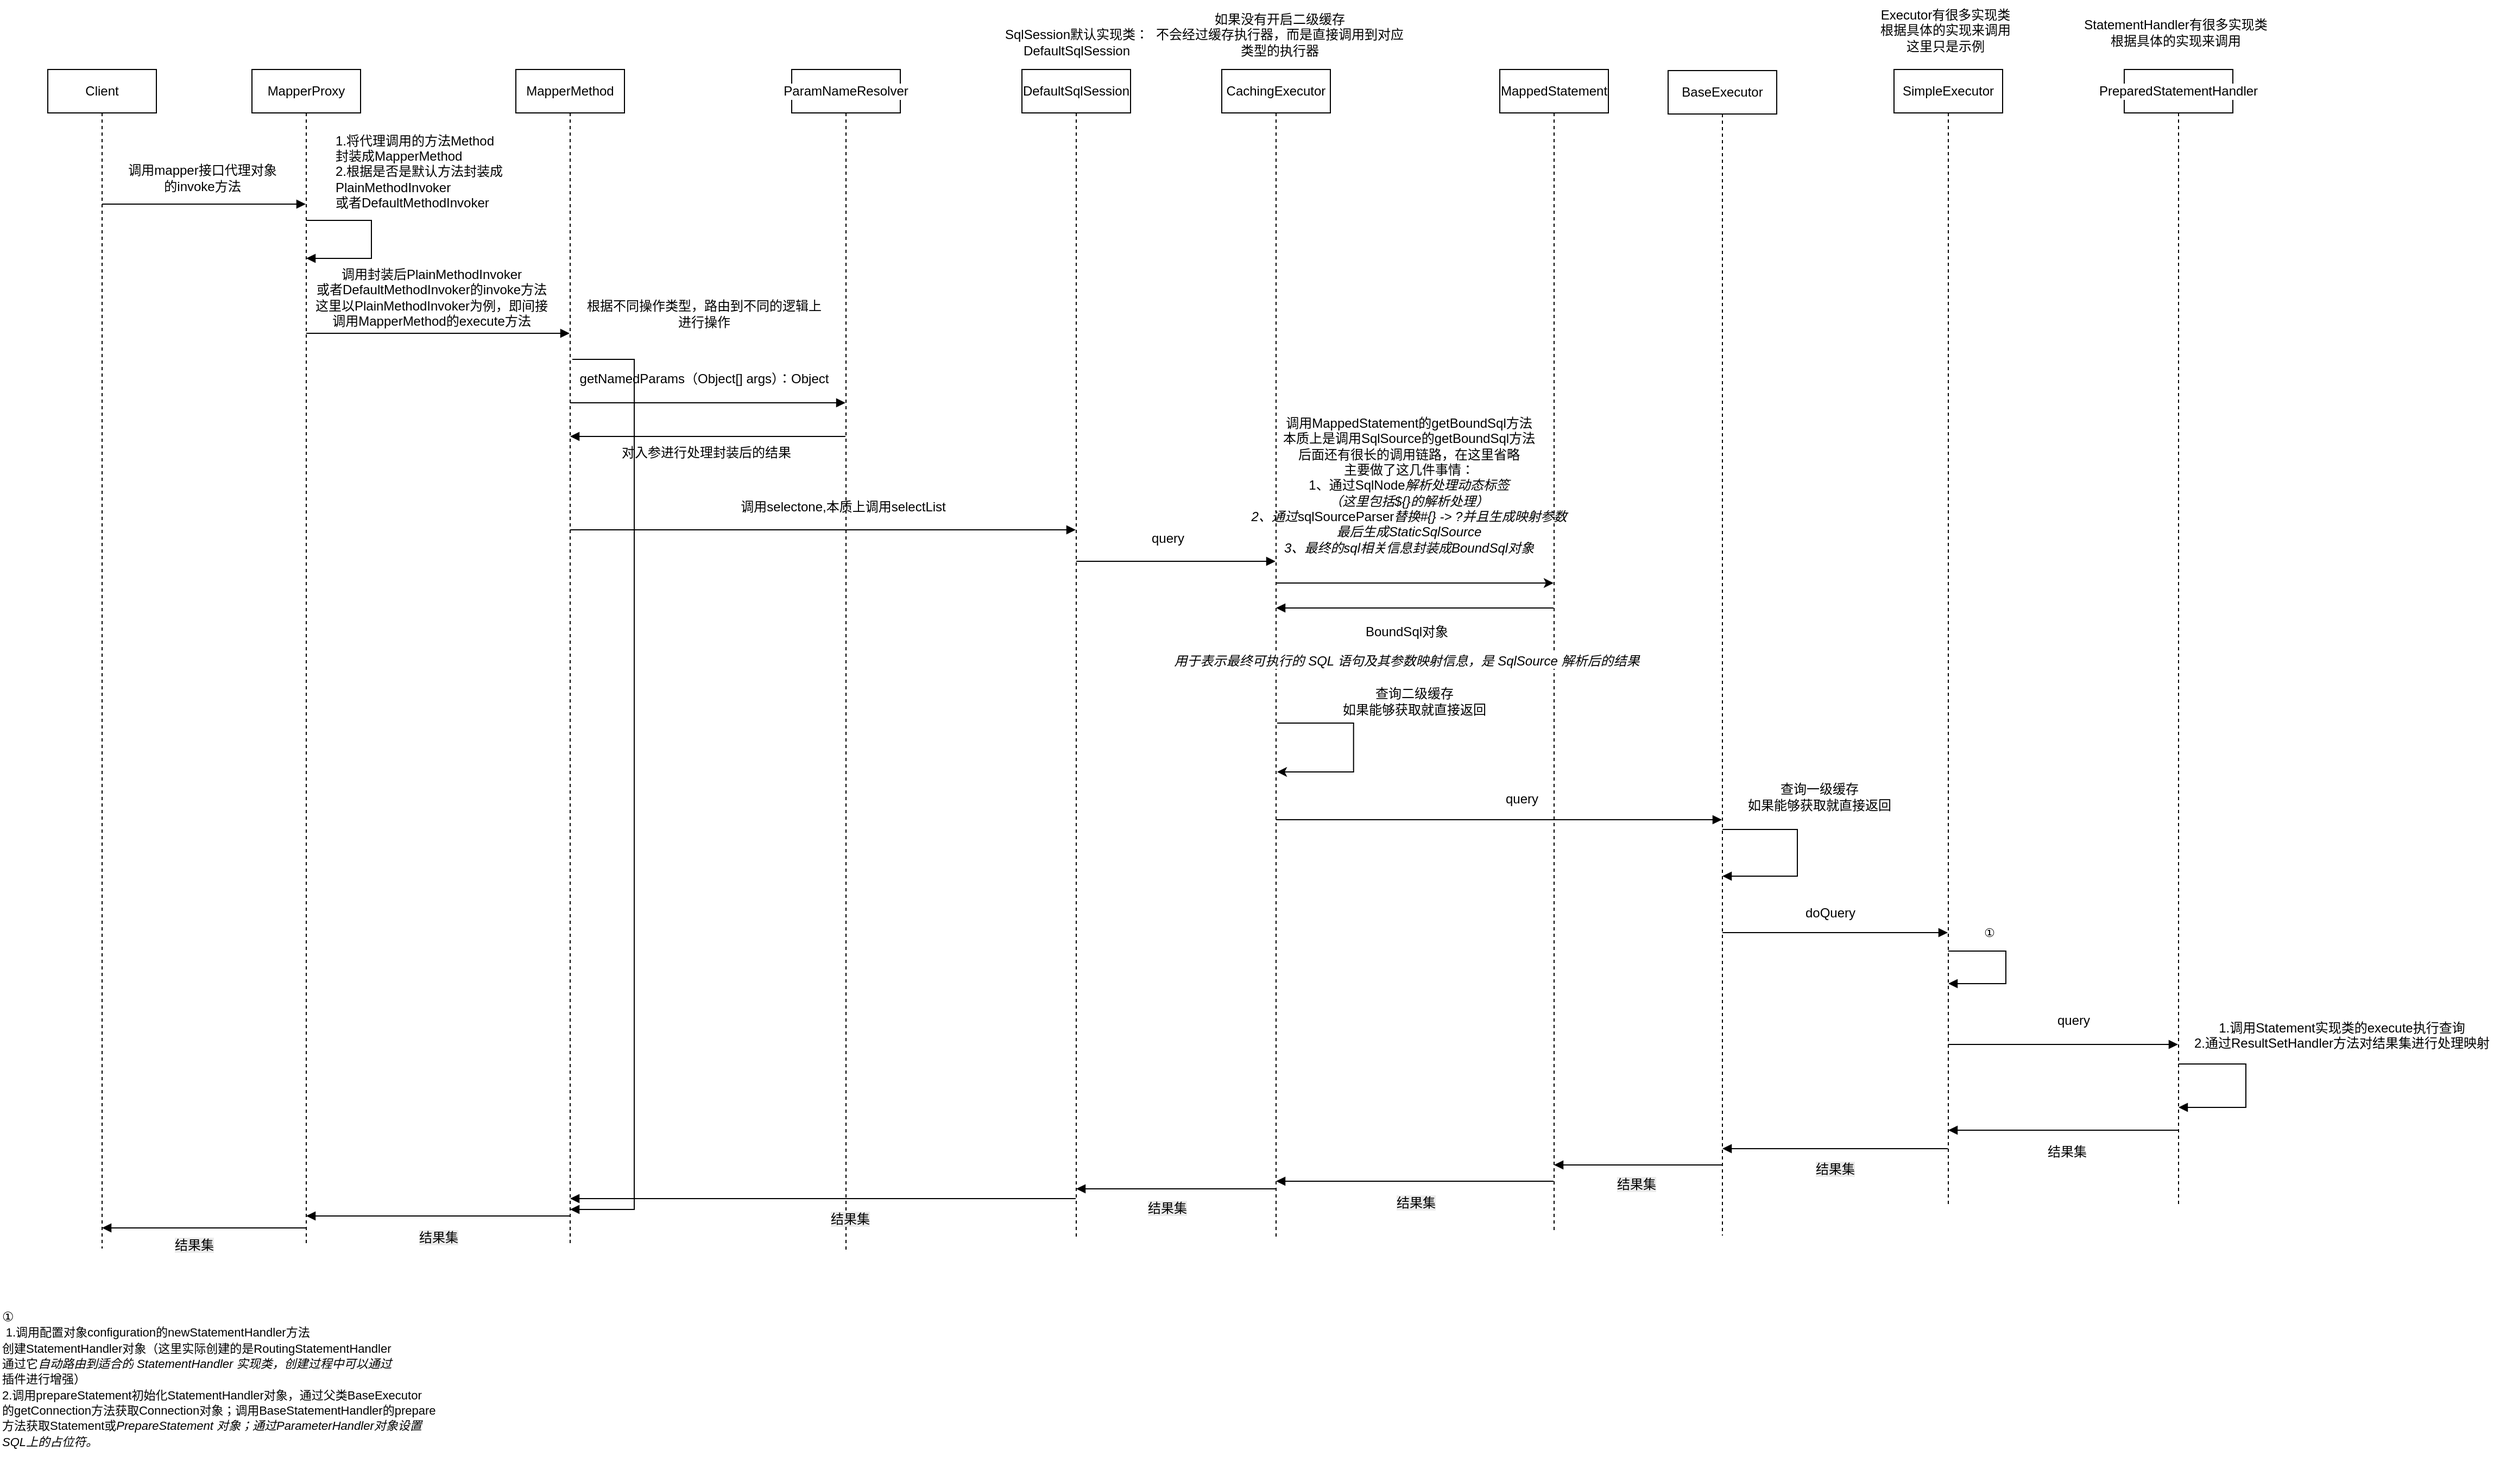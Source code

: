 <mxfile version="26.2.12">
  <diagram name="第 1 页" id="WrR6-rWOqpbrp9a6Z7LZ">
    <mxGraphModel dx="763" dy="392" grid="0" gridSize="10" guides="1" tooltips="1" connect="1" arrows="1" fold="1" page="1" pageScale="1" pageWidth="1920" pageHeight="1200" math="0" shadow="0">
      <root>
        <mxCell id="0" />
        <mxCell id="1" parent="0" />
        <mxCell id="6a11JjnXTWsjXByUQiAF-9" style="edgeStyle=orthogonalEdgeStyle;rounded=0;orthogonalLoop=1;jettySize=auto;html=1;curved=0;endArrow=block;endFill=1;" parent="1" source="6a11JjnXTWsjXByUQiAF-1" target="6a11JjnXTWsjXByUQiAF-2" edge="1">
          <mxGeometry relative="1" as="geometry">
            <Array as="points">
              <mxPoint x="438" y="326" />
              <mxPoint x="438" y="326" />
            </Array>
          </mxGeometry>
        </mxCell>
        <mxCell id="Hq1wdG8I5F35Qm4fbYcO-11" style="edgeStyle=orthogonalEdgeStyle;rounded=0;orthogonalLoop=1;jettySize=auto;html=1;curved=0;endArrow=block;endFill=1;" edge="1" parent="1" source="6a11JjnXTWsjXByUQiAF-1" target="6a11JjnXTWsjXByUQiAF-3">
          <mxGeometry relative="1" as="geometry">
            <Array as="points">
              <mxPoint x="226" y="1150" />
              <mxPoint x="226" y="1150" />
            </Array>
          </mxGeometry>
        </mxCell>
        <mxCell id="6a11JjnXTWsjXByUQiAF-1" value="MapperProxy" style="shape=umlLifeline;perimeter=lifelinePerimeter;whiteSpace=wrap;html=1;container=1;dropTarget=0;collapsible=0;recursiveResize=0;outlineConnect=0;portConstraint=eastwest;newEdgeStyle={&quot;curved&quot;:0,&quot;rounded&quot;:0};" parent="1" vertex="1">
          <mxGeometry x="246" y="83" width="100" height="1083" as="geometry" />
        </mxCell>
        <mxCell id="6a11JjnXTWsjXByUQiAF-14" style="edgeStyle=orthogonalEdgeStyle;rounded=0;orthogonalLoop=1;jettySize=auto;html=1;curved=0;endArrow=block;endFill=1;" parent="1" source="6a11JjnXTWsjXByUQiAF-2" target="6a11JjnXTWsjXByUQiAF-11" edge="1">
          <mxGeometry relative="1" as="geometry">
            <Array as="points">
              <mxPoint x="641" y="390" />
              <mxPoint x="641" y="390" />
            </Array>
          </mxGeometry>
        </mxCell>
        <mxCell id="6a11JjnXTWsjXByUQiAF-20" style="edgeStyle=orthogonalEdgeStyle;rounded=0;orthogonalLoop=1;jettySize=auto;html=1;curved=0;endArrow=block;endFill=1;" parent="1" source="6a11JjnXTWsjXByUQiAF-2" target="6a11JjnXTWsjXByUQiAF-18" edge="1">
          <mxGeometry relative="1" as="geometry">
            <Array as="points">
              <mxPoint x="922" y="507" />
              <mxPoint x="922" y="507" />
            </Array>
          </mxGeometry>
        </mxCell>
        <mxCell id="Hq1wdG8I5F35Qm4fbYcO-9" style="edgeStyle=orthogonalEdgeStyle;rounded=0;orthogonalLoop=1;jettySize=auto;html=1;curved=0;endArrow=block;endFill=1;" edge="1" parent="1" source="6a11JjnXTWsjXByUQiAF-2" target="6a11JjnXTWsjXByUQiAF-1">
          <mxGeometry relative="1" as="geometry">
            <Array as="points">
              <mxPoint x="415" y="1139" />
              <mxPoint x="415" y="1139" />
            </Array>
          </mxGeometry>
        </mxCell>
        <mxCell id="6a11JjnXTWsjXByUQiAF-2" value="&lt;div style=&quot;background-color:#ffffff;color:#080808&quot;&gt;&lt;div&gt;&lt;span style=&quot;color:#000000;&quot;&gt;MapperMethod&lt;/span&gt;&lt;/div&gt;&lt;/div&gt;" style="shape=umlLifeline;perimeter=lifelinePerimeter;whiteSpace=wrap;html=1;container=1;dropTarget=0;collapsible=0;recursiveResize=0;outlineConnect=0;portConstraint=eastwest;newEdgeStyle={&quot;curved&quot;:0,&quot;rounded&quot;:0};fontFamily=Helvetica;fontSize=12;" parent="1" vertex="1">
          <mxGeometry x="489" y="83" width="100" height="1081" as="geometry" />
        </mxCell>
        <mxCell id="6a11JjnXTWsjXByUQiAF-4" style="edgeStyle=orthogonalEdgeStyle;rounded=0;orthogonalLoop=1;jettySize=auto;html=1;curved=0;endArrow=block;endFill=1;" parent="1" source="6a11JjnXTWsjXByUQiAF-3" target="6a11JjnXTWsjXByUQiAF-1" edge="1">
          <mxGeometry relative="1" as="geometry">
            <Array as="points">
              <mxPoint x="239" y="207" />
              <mxPoint x="239" y="207" />
            </Array>
          </mxGeometry>
        </mxCell>
        <mxCell id="6a11JjnXTWsjXByUQiAF-3" value="Client" style="shape=umlLifeline;perimeter=lifelinePerimeter;whiteSpace=wrap;html=1;container=1;dropTarget=0;collapsible=0;recursiveResize=0;outlineConnect=0;portConstraint=eastwest;newEdgeStyle={&quot;curved&quot;:0,&quot;rounded&quot;:0};" parent="1" vertex="1">
          <mxGeometry x="58" y="83" width="100" height="1086" as="geometry" />
        </mxCell>
        <mxCell id="6a11JjnXTWsjXByUQiAF-6" value="调用mapper接口代理对象&lt;div&gt;的invoke方法&lt;/div&gt;" style="text;html=1;align=center;verticalAlign=middle;resizable=0;points=[];autosize=1;strokeColor=none;fillColor=none;" parent="1" vertex="1">
          <mxGeometry x="122" y="162" width="155" height="41" as="geometry" />
        </mxCell>
        <mxCell id="6a11JjnXTWsjXByUQiAF-7" style="edgeStyle=orthogonalEdgeStyle;rounded=0;orthogonalLoop=1;jettySize=auto;html=1;curved=0;endArrow=block;endFill=1;" parent="1" source="6a11JjnXTWsjXByUQiAF-1" target="6a11JjnXTWsjXByUQiAF-1" edge="1">
          <mxGeometry relative="1" as="geometry">
            <mxPoint x="340.999" y="269" as="sourcePoint" />
            <mxPoint x="340.999" y="289" as="targetPoint" />
            <Array as="points">
              <mxPoint x="356" y="222" />
              <mxPoint x="356" y="257" />
            </Array>
          </mxGeometry>
        </mxCell>
        <mxCell id="6a11JjnXTWsjXByUQiAF-8" value="1.将代理调用的方法Method&lt;div&gt;封装成MapperMethod&lt;/div&gt;&lt;div&gt;2.根据是否是默认方法封装成&lt;/div&gt;&lt;div&gt;PlainMethodInvoker&lt;/div&gt;&lt;div&gt;&lt;span style=&quot;background-color: transparent; color: light-dark(rgb(0, 0, 0), rgb(255, 255, 255));&quot;&gt;或者DefaultMethodInvoker&lt;/span&gt;&lt;/div&gt;" style="text;html=1;align=left;verticalAlign=middle;resizable=0;points=[];autosize=1;strokeColor=none;fillColor=none;" parent="1" vertex="1">
          <mxGeometry x="321" y="135" width="172" height="84" as="geometry" />
        </mxCell>
        <mxCell id="6a11JjnXTWsjXByUQiAF-10" value="调用封装后&lt;span style=&quot;background-color: transparent; color: light-dark(rgb(0, 0, 0), rgb(255, 255, 255));&quot;&gt;PlainMethodInvoker&lt;/span&gt;&lt;div style=&quot;&quot;&gt;&lt;span style=&quot;background-color: transparent; color: light-dark(rgb(0, 0, 0), rgb(255, 255, 255));&quot;&gt;或者DefaultMethodInvoker的invoke方法&lt;/span&gt;&lt;/div&gt;&lt;div style=&quot;&quot;&gt;&lt;span style=&quot;background-color: transparent; color: light-dark(rgb(0, 0, 0), rgb(255, 255, 255));&quot;&gt;这里以PlainMethodInvoker为例，即间接&lt;/span&gt;&lt;/div&gt;&lt;div style=&quot;&quot;&gt;&lt;span style=&quot;background-color: transparent; color: light-dark(rgb(0, 0, 0), rgb(255, 255, 255));&quot;&gt;调用MapperMethod的execute方法&lt;/span&gt;&lt;/div&gt;" style="text;html=1;align=center;verticalAlign=middle;resizable=0;points=[];autosize=1;strokeColor=none;fillColor=none;" parent="1" vertex="1">
          <mxGeometry x="295" y="258" width="232" height="70" as="geometry" />
        </mxCell>
        <mxCell id="6a11JjnXTWsjXByUQiAF-16" style="edgeStyle=orthogonalEdgeStyle;rounded=0;orthogonalLoop=1;jettySize=auto;html=1;curved=0;endArrow=block;endFill=1;" parent="1" source="6a11JjnXTWsjXByUQiAF-11" target="6a11JjnXTWsjXByUQiAF-2" edge="1">
          <mxGeometry relative="1" as="geometry">
            <Array as="points">
              <mxPoint x="670" y="421" />
              <mxPoint x="670" y="421" />
            </Array>
          </mxGeometry>
        </mxCell>
        <mxCell id="6a11JjnXTWsjXByUQiAF-11" value="&lt;div style=&quot;background-color: rgb(255, 255, 255); color: rgb(8, 8, 8);&quot;&gt;&lt;div&gt;&lt;span style=&quot;color: rgb(0, 0, 0);&quot;&gt;ParamNameResolver&lt;/span&gt;&lt;/div&gt;&lt;/div&gt;" style="shape=umlLifeline;perimeter=lifelinePerimeter;whiteSpace=wrap;html=1;container=1;dropTarget=0;collapsible=0;recursiveResize=0;outlineConnect=0;portConstraint=eastwest;newEdgeStyle={&quot;curved&quot;:0,&quot;rounded&quot;:0};fontFamily=Helvetica;fontSize=12;" parent="1" vertex="1">
          <mxGeometry x="743" y="83" width="100" height="1087" as="geometry" />
        </mxCell>
        <mxCell id="6a11JjnXTWsjXByUQiAF-12" style="edgeStyle=orthogonalEdgeStyle;rounded=0;orthogonalLoop=1;jettySize=auto;html=1;curved=0;endArrow=block;endFill=1;" parent="1" target="6a11JjnXTWsjXByUQiAF-2" edge="1">
          <mxGeometry relative="1" as="geometry">
            <mxPoint x="541.0" y="350" as="sourcePoint" />
            <mxPoint x="541.0" y="679.0" as="targetPoint" />
            <Array as="points">
              <mxPoint x="598" y="350" />
              <mxPoint x="598" y="1133" />
            </Array>
          </mxGeometry>
        </mxCell>
        <mxCell id="6a11JjnXTWsjXByUQiAF-13" value="根据不同操作类型，路由到不同的逻辑上&lt;div&gt;进行操作&lt;/div&gt;" style="text;html=1;align=center;verticalAlign=middle;resizable=0;points=[];autosize=1;strokeColor=none;fillColor=none;" parent="1" vertex="1">
          <mxGeometry x="545" y="287" width="234" height="41" as="geometry" />
        </mxCell>
        <mxCell id="6a11JjnXTWsjXByUQiAF-15" value="getNamedParams（Object[] args）：Object" style="text;html=1;align=center;verticalAlign=middle;resizable=0;points=[];autosize=1;strokeColor=none;fillColor=none;" parent="1" vertex="1">
          <mxGeometry x="535.5" y="355" width="253" height="26" as="geometry" />
        </mxCell>
        <mxCell id="6a11JjnXTWsjXByUQiAF-17" value="对入参进行处理封装后的结果" style="text;html=1;align=center;verticalAlign=middle;resizable=0;points=[];autosize=1;strokeColor=none;fillColor=none;" parent="1" vertex="1">
          <mxGeometry x="577" y="423" width="174" height="26" as="geometry" />
        </mxCell>
        <mxCell id="6a11JjnXTWsjXByUQiAF-23" style="edgeStyle=orthogonalEdgeStyle;rounded=0;orthogonalLoop=1;jettySize=auto;html=1;curved=0;endArrow=block;endFill=1;" parent="1" source="6a11JjnXTWsjXByUQiAF-18" target="6a11JjnXTWsjXByUQiAF-22" edge="1">
          <mxGeometry relative="1" as="geometry">
            <Array as="points">
              <mxPoint x="1100" y="536" />
              <mxPoint x="1100" y="536" />
            </Array>
          </mxGeometry>
        </mxCell>
        <mxCell id="Hq1wdG8I5F35Qm4fbYcO-7" style="edgeStyle=orthogonalEdgeStyle;rounded=0;orthogonalLoop=1;jettySize=auto;html=1;curved=0;endArrow=block;endFill=1;" edge="1" parent="1" source="6a11JjnXTWsjXByUQiAF-18" target="6a11JjnXTWsjXByUQiAF-2">
          <mxGeometry relative="1" as="geometry">
            <Array as="points">
              <mxPoint x="794" y="1123" />
              <mxPoint x="794" y="1123" />
            </Array>
          </mxGeometry>
        </mxCell>
        <mxCell id="6a11JjnXTWsjXByUQiAF-18" value="&lt;div style=&quot;color: rgb(8, 8, 8);&quot;&gt;&lt;span style=&quot;color: rgb(0, 0, 0); text-wrap-mode: nowrap;&quot;&gt;DefaultSqlSession&lt;/span&gt;&lt;/div&gt;" style="shape=umlLifeline;perimeter=lifelinePerimeter;whiteSpace=wrap;html=1;container=1;dropTarget=0;collapsible=0;recursiveResize=0;outlineConnect=0;portConstraint=eastwest;newEdgeStyle={&quot;curved&quot;:0,&quot;rounded&quot;:0};fontFamily=Helvetica;fontSize=12;" parent="1" vertex="1">
          <mxGeometry x="955" y="83" width="100" height="1078" as="geometry" />
        </mxCell>
        <mxCell id="6a11JjnXTWsjXByUQiAF-19" value="SqlSession默认实现类：&lt;div&gt;DefaultSqlSession&lt;/div&gt;" style="text;html=1;align=center;verticalAlign=middle;resizable=0;points=[];autosize=1;strokeColor=none;fillColor=none;" parent="1" vertex="1">
          <mxGeometry x="930" y="37" width="150" height="41" as="geometry" />
        </mxCell>
        <mxCell id="6a11JjnXTWsjXByUQiAF-21" value="调用selectone,本质上调用selectList" style="text;html=1;align=center;verticalAlign=middle;resizable=0;points=[];autosize=1;strokeColor=none;fillColor=none;" parent="1" vertex="1">
          <mxGeometry x="686" y="473" width="207" height="26" as="geometry" />
        </mxCell>
        <mxCell id="6a11JjnXTWsjXByUQiAF-28" style="edgeStyle=orthogonalEdgeStyle;rounded=0;orthogonalLoop=1;jettySize=auto;html=1;curved=0;" parent="1" source="6a11JjnXTWsjXByUQiAF-22" target="6a11JjnXTWsjXByUQiAF-27" edge="1">
          <mxGeometry relative="1" as="geometry">
            <Array as="points">
              <mxPoint x="1372" y="556" />
              <mxPoint x="1372" y="556" />
            </Array>
          </mxGeometry>
        </mxCell>
        <mxCell id="Hq1wdG8I5F35Qm4fbYcO-5" style="edgeStyle=orthogonalEdgeStyle;rounded=0;orthogonalLoop=1;jettySize=auto;html=1;curved=0;endArrow=block;endFill=1;" edge="1" parent="1" source="6a11JjnXTWsjXByUQiAF-22" target="6a11JjnXTWsjXByUQiAF-18">
          <mxGeometry relative="1" as="geometry">
            <Array as="points">
              <mxPoint x="1098" y="1114" />
              <mxPoint x="1098" y="1114" />
            </Array>
          </mxGeometry>
        </mxCell>
        <mxCell id="6a11JjnXTWsjXByUQiAF-22" value="&lt;div style=&quot;background-color: rgb(255, 255, 255); color: rgb(8, 8, 8);&quot;&gt;&lt;div&gt;&lt;span style=&quot;color: rgb(0, 0, 0);&quot;&gt;CachingExecutor&lt;/span&gt;&lt;/div&gt;&lt;/div&gt;" style="shape=umlLifeline;perimeter=lifelinePerimeter;whiteSpace=wrap;html=1;container=1;dropTarget=0;collapsible=0;recursiveResize=0;outlineConnect=0;portConstraint=eastwest;newEdgeStyle={&quot;curved&quot;:0,&quot;rounded&quot;:0};fontFamily=Helvetica;fontSize=12;" parent="1" vertex="1">
          <mxGeometry x="1139" y="83" width="100" height="1078" as="geometry" />
        </mxCell>
        <mxCell id="6a11JjnXTWsjXByUQiAF-24" value="query" style="text;html=1;align=center;verticalAlign=middle;resizable=0;points=[];autosize=1;strokeColor=none;fillColor=none;" parent="1" vertex="1">
          <mxGeometry x="1065" y="502" width="48" height="26" as="geometry" />
        </mxCell>
        <mxCell id="6a11JjnXTWsjXByUQiAF-26" value="如果没有开启二级缓存&lt;div&gt;不会经过缓存执行器，而是直接调用到对应&lt;/div&gt;&lt;div&gt;类型的执行器&lt;/div&gt;" style="text;html=1;align=center;verticalAlign=middle;resizable=0;points=[];autosize=1;strokeColor=none;fillColor=none;" parent="1" vertex="1">
          <mxGeometry x="1069" y="23" width="246" height="55" as="geometry" />
        </mxCell>
        <mxCell id="6a11JjnXTWsjXByUQiAF-33" style="edgeStyle=orthogonalEdgeStyle;rounded=0;orthogonalLoop=1;jettySize=auto;html=1;curved=0;endArrow=block;endFill=1;" parent="1" source="6a11JjnXTWsjXByUQiAF-27" target="6a11JjnXTWsjXByUQiAF-22" edge="1">
          <mxGeometry relative="1" as="geometry">
            <Array as="points">
              <mxPoint x="1348" y="579" />
              <mxPoint x="1348" y="579" />
            </Array>
          </mxGeometry>
        </mxCell>
        <mxCell id="Hq1wdG8I5F35Qm4fbYcO-2" style="edgeStyle=orthogonalEdgeStyle;rounded=0;orthogonalLoop=1;jettySize=auto;html=1;curved=0;endArrow=block;endFill=1;" edge="1" parent="1" source="6a11JjnXTWsjXByUQiAF-27" target="6a11JjnXTWsjXByUQiAF-22">
          <mxGeometry relative="1" as="geometry">
            <Array as="points">
              <mxPoint x="1344" y="1107" />
              <mxPoint x="1344" y="1107" />
            </Array>
          </mxGeometry>
        </mxCell>
        <mxCell id="6a11JjnXTWsjXByUQiAF-27" value="&lt;div style=&quot;background-color: rgb(255, 255, 255); color: rgb(8, 8, 8);&quot;&gt;&lt;div&gt;&lt;span style=&quot;color: rgb(0, 0, 0);&quot;&gt;MappedStatement&lt;/span&gt;&lt;/div&gt;&lt;/div&gt;" style="shape=umlLifeline;perimeter=lifelinePerimeter;whiteSpace=wrap;html=1;container=1;dropTarget=0;collapsible=0;recursiveResize=0;outlineConnect=0;portConstraint=eastwest;newEdgeStyle={&quot;curved&quot;:0,&quot;rounded&quot;:0};fontFamily=Helvetica;fontSize=12;" parent="1" vertex="1">
          <mxGeometry x="1395" y="83" width="100" height="1072" as="geometry" />
        </mxCell>
        <mxCell id="6a11JjnXTWsjXByUQiAF-30" value="&lt;font face=&quot;Helvetica&quot;&gt;调用MappedStatement的getBoundSql方法&lt;/font&gt;&lt;div&gt;&lt;font face=&quot;Helvetica&quot;&gt;本质上是调用SqlSource的getBoundSql方法&lt;br&gt;&lt;/font&gt;&lt;div&gt;&lt;font face=&quot;Helvetica&quot;&gt;后面还有很长的调用链路，在这里省略&lt;/font&gt;&lt;/div&gt;&lt;div&gt;&lt;font face=&quot;Helvetica&quot;&gt;主要做了这几件事情：&lt;/font&gt;&lt;/div&gt;&lt;div&gt;&lt;font face=&quot;Helvetica&quot;&gt;&lt;font&gt;1、通过&lt;/font&gt;&lt;span style=&quot;&quot;&gt;SqlNode&lt;/span&gt;&lt;span style=&quot;font-style: italic;&quot;&gt;解析处理动态标签&lt;/span&gt;&lt;/font&gt;&lt;/div&gt;&lt;div&gt;&lt;font face=&quot;Helvetica&quot;&gt;&lt;span style=&quot;font-style: italic;&quot;&gt;（这里包括&lt;/span&gt;&lt;span style=&quot;font-style: italic;&quot;&gt;${}&lt;/span&gt;&lt;span style=&quot;font-style: italic;&quot;&gt;的解析处理）&lt;/span&gt;&lt;/font&gt;&lt;/div&gt;&lt;div&gt;&lt;font face=&quot;Helvetica&quot;&gt;&lt;span style=&quot;font-style: italic;&quot;&gt;2、通过&lt;/span&gt;sqlSourceParser&lt;span style=&quot;font-style: italic;&quot;&gt;替换&lt;/span&gt;&lt;span style=&quot;font-style: italic;&quot;&gt;#{} -&amp;gt; ?并且&lt;/span&gt;&lt;span style=&quot;font-style: italic;&quot;&gt;生成映射参数&lt;/span&gt;&lt;/font&gt;&lt;/div&gt;&lt;div&gt;&lt;font face=&quot;Helvetica&quot;&gt;&lt;span style=&quot;font-style: italic;&quot;&gt;最后生成&lt;/span&gt;&lt;span style=&quot;font-style: italic;&quot;&gt;StaticSqlSource&lt;/span&gt;&lt;/font&gt;&lt;/div&gt;&lt;div&gt;&lt;font face=&quot;Helvetica&quot;&gt;&lt;span style=&quot;font-style: italic;&quot;&gt;3、&lt;/span&gt;&lt;span style=&quot;font-style: italic;&quot;&gt;最终的&lt;/span&gt;&lt;span style=&quot;font-style: italic;&quot;&gt;sql&lt;/span&gt;&lt;span style=&quot;font-style: italic;&quot;&gt;相关信息封装成&lt;/span&gt;&lt;span style=&quot;font-style: italic;&quot;&gt;BoundSql&lt;/span&gt;&lt;span style=&quot;font-style: italic;&quot;&gt;对象&lt;/span&gt;&lt;/font&gt;&lt;/div&gt;&lt;/div&gt;" style="text;html=1;align=center;verticalAlign=middle;resizable=0;points=[];autosize=1;strokeColor=none;fillColor=none;labelBackgroundColor=none;fontColor=default;" parent="1" vertex="1">
          <mxGeometry x="1157" y="395" width="308" height="141" as="geometry" />
        </mxCell>
        <mxCell id="6a11JjnXTWsjXByUQiAF-34" value="&lt;font&gt;BoundSql对象&lt;/font&gt;&lt;div&gt;&lt;div style=&quot;background-color: rgb(255, 255, 255);&quot;&gt;&lt;pre style=&quot;&quot;&gt;&lt;font face=&quot;Helvetica&quot;&gt;&lt;span style=&quot;font-style: italic;&quot;&gt;用于表示最终可执行的 &lt;/span&gt;&lt;span style=&quot;font-style: italic;&quot;&gt;SQL &lt;/span&gt;&lt;span style=&quot;font-style: italic;&quot;&gt;语句及其参数映射信息，是 &lt;/span&gt;&lt;span style=&quot;font-style: italic;&quot;&gt;SqlSource &lt;/span&gt;&lt;span style=&quot;font-style: italic;&quot;&gt;解析后的结果&lt;/span&gt;&lt;/font&gt;&lt;/pre&gt;&lt;/div&gt;&lt;/div&gt;" style="text;html=1;align=center;verticalAlign=middle;resizable=0;points=[];autosize=1;strokeColor=none;fillColor=none;" parent="1" vertex="1">
          <mxGeometry x="1085" y="587" width="447" height="65" as="geometry" />
        </mxCell>
        <mxCell id="6a11JjnXTWsjXByUQiAF-35" style="edgeStyle=orthogonalEdgeStyle;rounded=0;orthogonalLoop=1;jettySize=auto;html=1;curved=0;" parent="1" edge="1">
          <mxGeometry relative="1" as="geometry">
            <mxPoint x="1189.997" y="685" as="sourcePoint" />
            <mxPoint x="1189.997" y="730" as="targetPoint" />
            <Array as="points">
              <mxPoint x="1260.33" y="685" />
              <mxPoint x="1260.33" y="730" />
            </Array>
          </mxGeometry>
        </mxCell>
        <mxCell id="6a11JjnXTWsjXByUQiAF-49" style="edgeStyle=orthogonalEdgeStyle;rounded=0;orthogonalLoop=1;jettySize=auto;html=1;curved=0;endArrow=block;endFill=1;" parent="1" source="6a11JjnXTWsjXByUQiAF-36" target="6a11JjnXTWsjXByUQiAF-47" edge="1">
          <mxGeometry relative="1" as="geometry">
            <Array as="points">
              <mxPoint x="1709" y="878" />
              <mxPoint x="1709" y="878" />
            </Array>
          </mxGeometry>
        </mxCell>
        <mxCell id="Hq1wdG8I5F35Qm4fbYcO-1" style="edgeStyle=orthogonalEdgeStyle;rounded=0;orthogonalLoop=1;jettySize=auto;html=1;curved=0;endArrow=block;endFill=1;" edge="1" parent="1" source="6a11JjnXTWsjXByUQiAF-36" target="6a11JjnXTWsjXByUQiAF-27">
          <mxGeometry relative="1" as="geometry">
            <Array as="points">
              <mxPoint x="1533" y="1092" />
              <mxPoint x="1533" y="1092" />
            </Array>
          </mxGeometry>
        </mxCell>
        <mxCell id="6a11JjnXTWsjXByUQiAF-36" value="&lt;div style=&quot;background-color: rgb(255, 255, 255); color: rgb(8, 8, 8);&quot;&gt;&lt;div&gt;&lt;span style=&quot;color: rgb(0, 0, 0);&quot;&gt;BaseExecutor&lt;/span&gt;&lt;/div&gt;&lt;/div&gt;" style="shape=umlLifeline;perimeter=lifelinePerimeter;whiteSpace=wrap;html=1;container=1;dropTarget=0;collapsible=0;recursiveResize=0;outlineConnect=0;portConstraint=eastwest;newEdgeStyle={&quot;curved&quot;:0,&quot;rounded&quot;:0};fontFamily=Helvetica;fontSize=12;" parent="1" vertex="1">
          <mxGeometry x="1550" y="84" width="100" height="1073" as="geometry" />
        </mxCell>
        <mxCell id="6a11JjnXTWsjXByUQiAF-37" style="edgeStyle=orthogonalEdgeStyle;rounded=0;orthogonalLoop=1;jettySize=auto;html=1;curved=0;endArrow=block;endFill=1;" parent="1" source="6a11JjnXTWsjXByUQiAF-22" target="6a11JjnXTWsjXByUQiAF-36" edge="1">
          <mxGeometry relative="1" as="geometry">
            <mxPoint x="1189" y="721" as="sourcePoint" />
            <mxPoint x="1655" y="721" as="targetPoint" />
            <Array as="points">
              <mxPoint x="1391" y="774" />
              <mxPoint x="1391" y="774" />
            </Array>
          </mxGeometry>
        </mxCell>
        <mxCell id="6a11JjnXTWsjXByUQiAF-39" value="查询二级缓存&lt;div&gt;如果能够获取就直接返回&lt;/div&gt;" style="text;html=1;align=center;verticalAlign=middle;resizable=0;points=[];autosize=1;strokeColor=none;fillColor=none;" parent="1" vertex="1">
          <mxGeometry x="1241" y="644" width="150" height="41" as="geometry" />
        </mxCell>
        <mxCell id="6a11JjnXTWsjXByUQiAF-41" value="query" style="text;html=1;align=center;verticalAlign=middle;resizable=0;points=[];autosize=1;strokeColor=none;fillColor=none;" parent="1" vertex="1">
          <mxGeometry x="1391" y="742" width="48" height="26" as="geometry" />
        </mxCell>
        <mxCell id="6a11JjnXTWsjXByUQiAF-42" style="edgeStyle=orthogonalEdgeStyle;rounded=0;orthogonalLoop=1;jettySize=auto;html=1;curved=0;elbow=vertical;endArrow=block;endFill=1;" parent="1" source="6a11JjnXTWsjXByUQiAF-36" target="6a11JjnXTWsjXByUQiAF-36" edge="1">
          <mxGeometry relative="1" as="geometry">
            <Array as="points">
              <mxPoint x="1669" y="783" />
              <mxPoint x="1669" y="826" />
            </Array>
          </mxGeometry>
        </mxCell>
        <mxCell id="6a11JjnXTWsjXByUQiAF-46" value="查询一级缓存&lt;div&gt;如果能够获取就直接返回&lt;/div&gt;" style="text;html=1;align=center;verticalAlign=middle;resizable=0;points=[];autosize=1;strokeColor=none;fillColor=none;" parent="1" vertex="1">
          <mxGeometry x="1614" y="732" width="150" height="41" as="geometry" />
        </mxCell>
        <mxCell id="6a11JjnXTWsjXByUQiAF-56" style="edgeStyle=orthogonalEdgeStyle;rounded=0;orthogonalLoop=1;jettySize=auto;html=1;curved=0;endArrow=block;endFill=1;" parent="1" source="6a11JjnXTWsjXByUQiAF-47" target="6a11JjnXTWsjXByUQiAF-54" edge="1">
          <mxGeometry relative="1" as="geometry">
            <Array as="points">
              <mxPoint x="1935" y="981" />
              <mxPoint x="1935" y="981" />
            </Array>
          </mxGeometry>
        </mxCell>
        <mxCell id="6a11JjnXTWsjXByUQiAF-47" value="&lt;div style=&quot;background-color: rgb(255, 255, 255); color: rgb(8, 8, 8);&quot;&gt;&lt;div&gt;&lt;span style=&quot;color: rgb(0, 0, 0);&quot;&gt;SimpleExecutor&lt;/span&gt;&lt;/div&gt;&lt;/div&gt;" style="shape=umlLifeline;perimeter=lifelinePerimeter;whiteSpace=wrap;html=1;container=1;dropTarget=0;collapsible=0;recursiveResize=0;outlineConnect=0;portConstraint=eastwest;newEdgeStyle={&quot;curved&quot;:0,&quot;rounded&quot;:0};fontFamily=Helvetica;fontSize=12;" parent="1" vertex="1">
          <mxGeometry x="1758" y="83" width="100" height="1045" as="geometry" />
        </mxCell>
        <mxCell id="6a11JjnXTWsjXByUQiAF-48" value="Executor有很多实现类&lt;div&gt;根据具体的实现来调用&lt;/div&gt;&lt;div&gt;这里只是示例&lt;/div&gt;" style="text;html=1;align=center;verticalAlign=middle;resizable=0;points=[];autosize=1;strokeColor=none;fillColor=none;" parent="1" vertex="1">
          <mxGeometry x="1736" y="19" width="138" height="55" as="geometry" />
        </mxCell>
        <mxCell id="6a11JjnXTWsjXByUQiAF-50" value="doQuery" style="text;html=1;align=center;verticalAlign=middle;resizable=0;points=[];autosize=1;strokeColor=none;fillColor=none;" parent="1" vertex="1">
          <mxGeometry x="1667" y="847" width="64" height="26" as="geometry" />
        </mxCell>
        <mxCell id="6a11JjnXTWsjXByUQiAF-51" style="edgeStyle=orthogonalEdgeStyle;rounded=0;orthogonalLoop=1;jettySize=auto;html=1;curved=0;endArrow=block;endFill=1;" parent="1" source="6a11JjnXTWsjXByUQiAF-47" target="6a11JjnXTWsjXByUQiAF-47" edge="1">
          <mxGeometry relative="1" as="geometry">
            <Array as="points">
              <mxPoint x="1861" y="895" />
              <mxPoint x="1861" y="925" />
            </Array>
          </mxGeometry>
        </mxCell>
        <mxCell id="6a11JjnXTWsjXByUQiAF-52" value="&lt;span style=&quot;font-size: 11px; background-color: rgb(255, 255, 255);&quot;&gt;①&lt;/span&gt;" style="text;html=1;align=left;verticalAlign=middle;resizable=0;points=[];autosize=1;strokeColor=none;fillColor=none;" parent="1" vertex="1">
          <mxGeometry x="1839" y="865" width="29" height="26" as="geometry" />
        </mxCell>
        <mxCell id="6a11JjnXTWsjXByUQiAF-53" value="①&lt;div&gt;&amp;nbsp;&lt;span style=&quot;background-color: rgb(255, 255, 255); font-size: 11px; color: light-dark(rgb(0, 0, 0), rgb(255, 255, 255));&quot;&gt;1.调用配置对象configuration的newStatementHandler方法&lt;/span&gt;&lt;/div&gt;&lt;div style=&quot;&quot;&gt;&lt;font style=&quot;background-color: rgb(255, 255, 255); font-size: 11px;&quot; face=&quot;Helvetica&quot;&gt;创建StatementHandler对象（这里实际创建的是RoutingStatementHandler&lt;/font&gt;&lt;/div&gt;&lt;div style=&quot;&quot;&gt;&lt;font style=&quot;background-color: rgb(255, 255, 255); font-size: 11px;&quot; face=&quot;Helvetica&quot;&gt;通过它&lt;span style=&quot;font-style: italic; background-color: rgb(255, 255, 255);&quot;&gt;自动路由到适合的&lt;/span&gt;&lt;span style=&quot;font-style: italic; background-color: rgb(255, 255, 255);&quot;&gt;&amp;nbsp;StatementHandler&amp;nbsp;&lt;/span&gt;&lt;span style=&quot;font-style: italic; background-color: rgb(255, 255, 255);&quot;&gt;实现类，创建过程中可以通过&lt;/span&gt;&lt;/font&gt;&lt;/div&gt;&lt;div style=&quot;&quot;&gt;&lt;font style=&quot;background-color: rgb(255, 255, 255); font-size: 11px;&quot; face=&quot;Helvetica&quot;&gt;插件进行增强）&lt;/font&gt;&lt;/div&gt;&lt;div style=&quot;&quot;&gt;&lt;font style=&quot;background-color: rgb(255, 255, 255); font-size: 11px;&quot; face=&quot;Helvetica&quot;&gt;2.调用prepareStatement初始化StatementHandler对象，通过父类BaseExecutor&lt;/font&gt;&lt;/div&gt;&lt;div style=&quot;&quot;&gt;&lt;font style=&quot;background-color: rgb(255, 255, 255); font-size: 11px;&quot; face=&quot;Helvetica&quot;&gt;的getConnection方法获取Connection对象；调用BaseStatementHandler的prepare&lt;/font&gt;&lt;/div&gt;&lt;div style=&quot;&quot;&gt;&lt;font style=&quot;background-color: rgb(255, 255, 255); font-size: 11px;&quot; face=&quot;Helvetica&quot;&gt;方法获取Statement或&lt;span style=&quot;font-style: italic;&quot;&gt;PrepareStatement&amp;nbsp;&lt;/span&gt;&lt;span style=&quot;font-style: italic;&quot;&gt;对象；通过ParameterHandler对象设置&lt;/span&gt;&lt;/font&gt;&lt;/div&gt;&lt;div style=&quot;&quot;&gt;&lt;font style=&quot;background-color: rgb(255, 255, 255); font-size: 11px;&quot; face=&quot;Helvetica&quot;&gt;&lt;span style=&quot;font-style: italic;&quot;&gt;SQL上的占位符。&amp;nbsp; &amp;nbsp; &amp;nbsp; &amp;nbsp; &amp;nbsp;&lt;/span&gt;&lt;/font&gt;&lt;/div&gt;" style="text;html=1;align=left;verticalAlign=middle;resizable=0;points=[];autosize=1;strokeColor=none;fillColor=none;" parent="1" vertex="1">
          <mxGeometry x="14" y="1218" width="417" height="142" as="geometry" />
        </mxCell>
        <mxCell id="6a11JjnXTWsjXByUQiAF-60" style="edgeStyle=orthogonalEdgeStyle;rounded=0;orthogonalLoop=1;jettySize=auto;html=1;curved=0;endArrow=block;endFill=1;" parent="1" source="6a11JjnXTWsjXByUQiAF-54" target="6a11JjnXTWsjXByUQiAF-47" edge="1">
          <mxGeometry relative="1" as="geometry">
            <Array as="points">
              <mxPoint x="1922" y="1060" />
              <mxPoint x="1922" y="1060" />
            </Array>
          </mxGeometry>
        </mxCell>
        <mxCell id="6a11JjnXTWsjXByUQiAF-54" value="&lt;div style=&quot;background-color: rgb(255, 255, 255); color: rgb(8, 8, 8);&quot;&gt;&lt;div&gt;&lt;span style=&quot;color: rgb(0, 0, 0);&quot;&gt;PreparedStatementHandler&lt;/span&gt;&lt;/div&gt;&lt;/div&gt;" style="shape=umlLifeline;perimeter=lifelinePerimeter;whiteSpace=wrap;html=1;container=1;dropTarget=0;collapsible=0;recursiveResize=0;outlineConnect=0;portConstraint=eastwest;newEdgeStyle={&quot;curved&quot;:0,&quot;rounded&quot;:0};fontFamily=Helvetica;fontSize=12;" parent="1" vertex="1">
          <mxGeometry x="1970" y="83" width="100" height="1045" as="geometry" />
        </mxCell>
        <mxCell id="6a11JjnXTWsjXByUQiAF-55" value="StatementHandler有很多实现类&lt;div&gt;根据具体的实现来调用&lt;/div&gt;" style="text;html=1;align=center;verticalAlign=middle;resizable=0;points=[];autosize=1;strokeColor=none;fillColor=none;" parent="1" vertex="1">
          <mxGeometry x="1923" y="28" width="187" height="41" as="geometry" />
        </mxCell>
        <mxCell id="6a11JjnXTWsjXByUQiAF-57" value="query" style="text;html=1;align=center;verticalAlign=middle;resizable=0;points=[];autosize=1;strokeColor=none;fillColor=none;" parent="1" vertex="1">
          <mxGeometry x="1899" y="946" width="48" height="26" as="geometry" />
        </mxCell>
        <mxCell id="6a11JjnXTWsjXByUQiAF-58" style="edgeStyle=orthogonalEdgeStyle;rounded=0;orthogonalLoop=1;jettySize=auto;html=1;curved=0;endArrow=block;endFill=1;" parent="1" source="6a11JjnXTWsjXByUQiAF-54" target="6a11JjnXTWsjXByUQiAF-54" edge="1">
          <mxGeometry relative="1" as="geometry">
            <Array as="points">
              <mxPoint x="2082" y="999" />
              <mxPoint x="2082" y="1039" />
            </Array>
          </mxGeometry>
        </mxCell>
        <mxCell id="6a11JjnXTWsjXByUQiAF-59" value="1.调用Statement实现类的execute执行查询&lt;div&gt;2.通过ResultSetHandler方法对结果集进行处理映射&lt;br&gt;&lt;div&gt;&lt;br&gt;&lt;/div&gt;&lt;/div&gt;" style="text;html=1;align=center;verticalAlign=middle;resizable=0;points=[];autosize=1;strokeColor=none;fillColor=none;" parent="1" vertex="1">
          <mxGeometry x="2025" y="952" width="290" height="55" as="geometry" />
        </mxCell>
        <mxCell id="6a11JjnXTWsjXByUQiAF-61" value="结果集" style="text;html=1;align=center;verticalAlign=middle;resizable=0;points=[];autosize=1;strokeColor=none;fillColor=none;" parent="1" vertex="1">
          <mxGeometry x="1890" y="1067" width="54" height="26" as="geometry" />
        </mxCell>
        <mxCell id="6a11JjnXTWsjXByUQiAF-64" style="edgeStyle=orthogonalEdgeStyle;rounded=0;orthogonalLoop=1;jettySize=auto;html=1;curved=0;endArrow=block;endFill=1;" parent="1" source="6a11JjnXTWsjXByUQiAF-47" target="6a11JjnXTWsjXByUQiAF-36" edge="1">
          <mxGeometry relative="1" as="geometry">
            <mxPoint x="2018.19" y="1094.97" as="sourcePoint" />
            <mxPoint x="1807.19" y="1094.97" as="targetPoint" />
            <Array as="points">
              <mxPoint x="1751" y="1077" />
              <mxPoint x="1751" y="1077" />
            </Array>
          </mxGeometry>
        </mxCell>
        <mxCell id="6a11JjnXTWsjXByUQiAF-65" value="&lt;span style=&quot;color: rgb(0, 0, 0); font-family: Helvetica; font-size: 12px; font-style: normal; font-variant-ligatures: normal; font-variant-caps: normal; font-weight: 400; letter-spacing: normal; orphans: 2; text-align: center; text-indent: 0px; text-transform: none; widows: 2; word-spacing: 0px; -webkit-text-stroke-width: 0px; white-space: nowrap; background-color: rgb(236, 236, 236); text-decoration-thickness: initial; text-decoration-style: initial; text-decoration-color: initial; display: inline !important; float: none;&quot;&gt;结果集&lt;/span&gt;" style="text;whiteSpace=wrap;html=1;" parent="1" vertex="1">
          <mxGeometry x="1683.997" y="1081.997" width="64" height="36" as="geometry" />
        </mxCell>
        <mxCell id="Hq1wdG8I5F35Qm4fbYcO-3" value="&lt;span style=&quot;color: rgb(0, 0, 0); font-family: Helvetica; font-size: 12px; font-style: normal; font-variant-ligatures: normal; font-variant-caps: normal; font-weight: 400; letter-spacing: normal; orphans: 2; text-align: center; text-indent: 0px; text-transform: none; widows: 2; word-spacing: 0px; -webkit-text-stroke-width: 0px; white-space: nowrap; background-color: rgb(236, 236, 236); text-decoration-thickness: initial; text-decoration-style: initial; text-decoration-color: initial; display: inline !important; float: none;&quot;&gt;结果集&lt;/span&gt;" style="text;whiteSpace=wrap;html=1;" vertex="1" parent="1">
          <mxGeometry x="1501.002" y="1095.999" width="64" height="36" as="geometry" />
        </mxCell>
        <mxCell id="Hq1wdG8I5F35Qm4fbYcO-4" value="&lt;span style=&quot;color: rgb(0, 0, 0); font-family: Helvetica; font-size: 12px; font-style: normal; font-variant-ligatures: normal; font-variant-caps: normal; font-weight: 400; letter-spacing: normal; orphans: 2; text-align: center; text-indent: 0px; text-transform: none; widows: 2; word-spacing: 0px; -webkit-text-stroke-width: 0px; white-space: nowrap; background-color: rgb(236, 236, 236); text-decoration-thickness: initial; text-decoration-style: initial; text-decoration-color: initial; display: inline !important; float: none;&quot;&gt;结果集&lt;/span&gt;" style="text;whiteSpace=wrap;html=1;" vertex="1" parent="1">
          <mxGeometry x="1298.003" y="1112.998" width="64" height="36" as="geometry" />
        </mxCell>
        <mxCell id="Hq1wdG8I5F35Qm4fbYcO-6" value="&lt;span style=&quot;color: rgb(0, 0, 0); font-family: Helvetica; font-size: 12px; font-style: normal; font-variant-ligatures: normal; font-variant-caps: normal; font-weight: 400; letter-spacing: normal; orphans: 2; text-align: center; text-indent: 0px; text-transform: none; widows: 2; word-spacing: 0px; -webkit-text-stroke-width: 0px; white-space: nowrap; background-color: rgb(236, 236, 236); text-decoration-thickness: initial; text-decoration-style: initial; text-decoration-color: initial; display: inline !important; float: none;&quot;&gt;结果集&lt;/span&gt;" style="text;whiteSpace=wrap;html=1;" vertex="1" parent="1">
          <mxGeometry x="1069.001" y="1117.999" width="64" height="36" as="geometry" />
        </mxCell>
        <mxCell id="Hq1wdG8I5F35Qm4fbYcO-8" value="&lt;span style=&quot;color: rgb(0, 0, 0); font-family: Helvetica; font-size: 12px; font-style: normal; font-variant-ligatures: normal; font-variant-caps: normal; font-weight: 400; letter-spacing: normal; orphans: 2; text-align: center; text-indent: 0px; text-transform: none; widows: 2; word-spacing: 0px; -webkit-text-stroke-width: 0px; white-space: nowrap; background-color: rgb(236, 236, 236); text-decoration-thickness: initial; text-decoration-style: initial; text-decoration-color: initial; display: inline !important; float: none;&quot;&gt;结果集&lt;/span&gt;" style="text;whiteSpace=wrap;html=1;" vertex="1" parent="1">
          <mxGeometry x="776.997" y="1128.001" width="64" height="36" as="geometry" />
        </mxCell>
        <mxCell id="Hq1wdG8I5F35Qm4fbYcO-12" value="&lt;span style=&quot;color: rgb(0, 0, 0); font-family: Helvetica; font-size: 12px; font-style: normal; font-variant-ligatures: normal; font-variant-caps: normal; font-weight: 400; letter-spacing: normal; orphans: 2; text-align: center; text-indent: 0px; text-transform: none; widows: 2; word-spacing: 0px; -webkit-text-stroke-width: 0px; white-space: nowrap; background-color: rgb(236, 236, 236); text-decoration-thickness: initial; text-decoration-style: initial; text-decoration-color: initial; display: inline !important; float: none;&quot;&gt;结果集&lt;/span&gt;" style="text;whiteSpace=wrap;html=1;" vertex="1" parent="1">
          <mxGeometry x="398.005" y="1145.001" width="64" height="36" as="geometry" />
        </mxCell>
        <mxCell id="Hq1wdG8I5F35Qm4fbYcO-13" value="&lt;span style=&quot;color: rgb(0, 0, 0); font-family: Helvetica; font-size: 12px; font-style: normal; font-variant-ligatures: normal; font-variant-caps: normal; font-weight: 400; letter-spacing: normal; orphans: 2; text-align: center; text-indent: 0px; text-transform: none; widows: 2; word-spacing: 0px; -webkit-text-stroke-width: 0px; white-space: nowrap; background-color: rgb(236, 236, 236); text-decoration-thickness: initial; text-decoration-style: initial; text-decoration-color: initial; display: inline !important; float: none;&quot;&gt;结果集&lt;/span&gt;" style="text;whiteSpace=wrap;html=1;" vertex="1" parent="1">
          <mxGeometry x="173.005" y="1152.001" width="64" height="36" as="geometry" />
        </mxCell>
      </root>
    </mxGraphModel>
  </diagram>
</mxfile>
